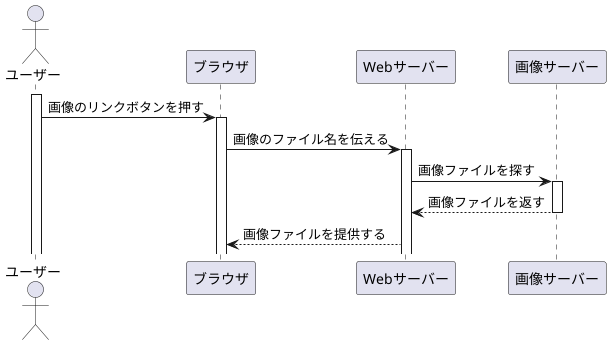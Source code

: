 @startuml 演習4-6

actor ユーザー as user
participant ブラウザ as browser
participant Webサーバー as webServer
participant 画像サーバー as imageServer

activate user
user -> browser: 画像のリンクボタンを押す
    activate browser
    browser -> webServer: 画像のファイル名を伝える
        activate webServer
        webServer -> imageServer: 画像ファイルを探す
            activate imageServer
            imageServer --> webServer: 画像ファイルを返す
            deactivate
            webServer --> browser: 画像ファイルを提供する

@enduml
